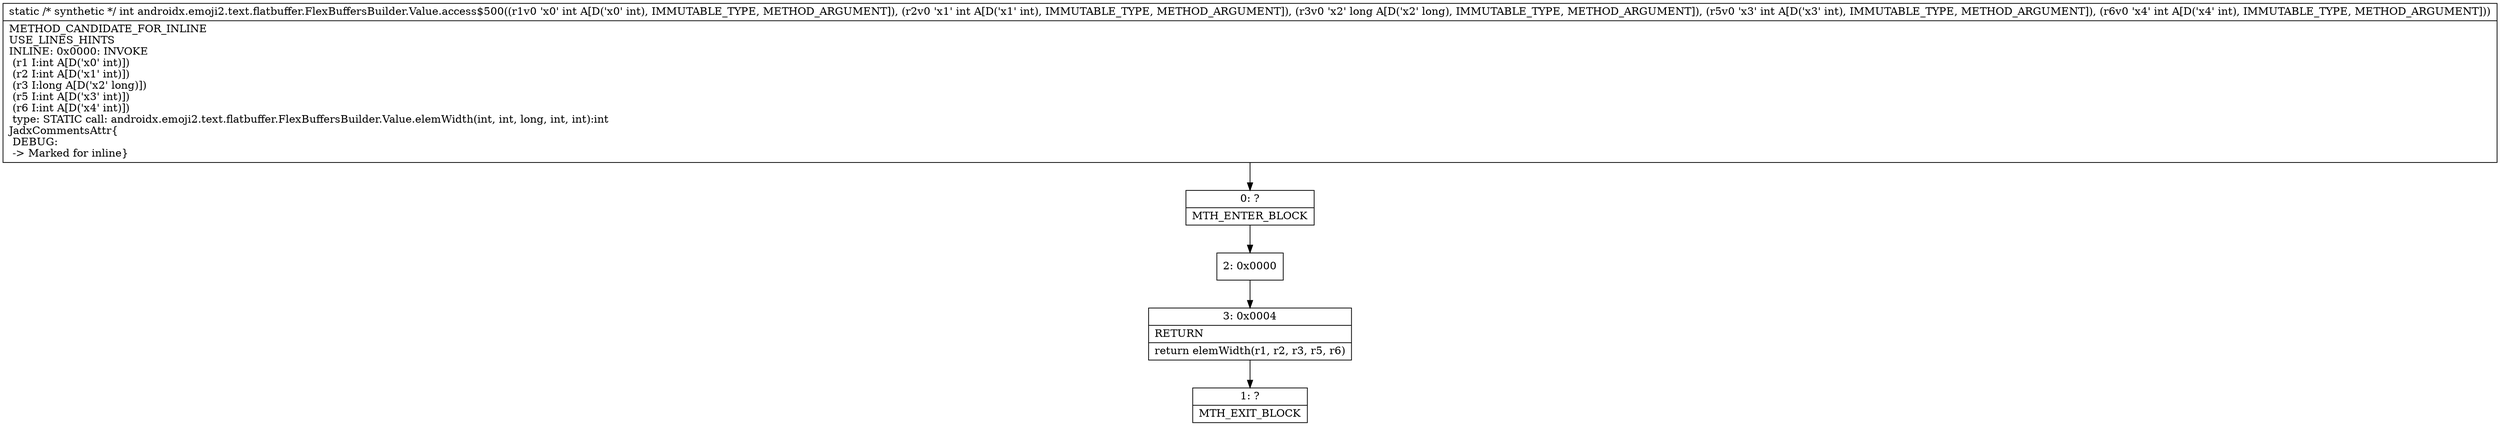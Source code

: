 digraph "CFG forandroidx.emoji2.text.flatbuffer.FlexBuffersBuilder.Value.access$500(IIJII)I" {
Node_0 [shape=record,label="{0\:\ ?|MTH_ENTER_BLOCK\l}"];
Node_2 [shape=record,label="{2\:\ 0x0000}"];
Node_3 [shape=record,label="{3\:\ 0x0004|RETURN\l|return elemWidth(r1, r2, r3, r5, r6)\l}"];
Node_1 [shape=record,label="{1\:\ ?|MTH_EXIT_BLOCK\l}"];
MethodNode[shape=record,label="{static \/* synthetic *\/ int androidx.emoji2.text.flatbuffer.FlexBuffersBuilder.Value.access$500((r1v0 'x0' int A[D('x0' int), IMMUTABLE_TYPE, METHOD_ARGUMENT]), (r2v0 'x1' int A[D('x1' int), IMMUTABLE_TYPE, METHOD_ARGUMENT]), (r3v0 'x2' long A[D('x2' long), IMMUTABLE_TYPE, METHOD_ARGUMENT]), (r5v0 'x3' int A[D('x3' int), IMMUTABLE_TYPE, METHOD_ARGUMENT]), (r6v0 'x4' int A[D('x4' int), IMMUTABLE_TYPE, METHOD_ARGUMENT]))  | METHOD_CANDIDATE_FOR_INLINE\lUSE_LINES_HINTS\lINLINE: 0x0000: INVOKE  \l  (r1 I:int A[D('x0' int)])\l  (r2 I:int A[D('x1' int)])\l  (r3 I:long A[D('x2' long)])\l  (r5 I:int A[D('x3' int)])\l  (r6 I:int A[D('x4' int)])\l type: STATIC call: androidx.emoji2.text.flatbuffer.FlexBuffersBuilder.Value.elemWidth(int, int, long, int, int):int\lJadxCommentsAttr\{\l DEBUG: \l \-\> Marked for inline\}\l}"];
MethodNode -> Node_0;Node_0 -> Node_2;
Node_2 -> Node_3;
Node_3 -> Node_1;
}

